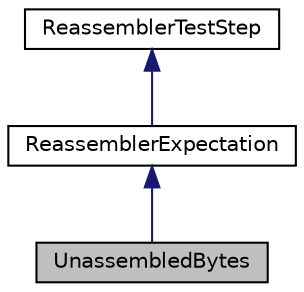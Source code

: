 digraph "UnassembledBytes"
{
 // LATEX_PDF_SIZE
  edge [fontname="Helvetica",fontsize="10",labelfontname="Helvetica",labelfontsize="10"];
  node [fontname="Helvetica",fontsize="10",shape=record];
  Node1 [label="UnassembledBytes",height=0.2,width=0.4,color="black", fillcolor="grey75", style="filled", fontcolor="black",tooltip=" "];
  Node2 -> Node1 [dir="back",color="midnightblue",fontsize="10",style="solid",fontname="Helvetica"];
  Node2 [label="ReassemblerExpectation",height=0.2,width=0.4,color="black", fillcolor="white", style="filled",URL="$structReassemblerExpectation.html",tooltip=" "];
  Node3 -> Node2 [dir="back",color="midnightblue",fontsize="10",style="solid",fontname="Helvetica"];
  Node3 [label="ReassemblerTestStep",height=0.2,width=0.4,color="black", fillcolor="white", style="filled",URL="$structReassemblerTestStep.html",tooltip=" "];
}
